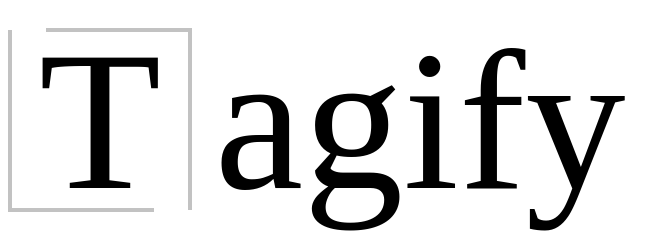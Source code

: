 <mxfile version="13.2.2" type="device"><diagram id="pcyNFov73hSVKJQcHpp5" name="Page-1"><mxGraphModel dx="922" dy="836" grid="1" gridSize="10" guides="1" tooltips="1" connect="1" arrows="1" fold="1" page="1" pageScale="1" pageWidth="827" pageHeight="1169" math="0" shadow="0" extFonts="Work Sans Light^https://fonts.googleapis.com/css?family=Work+Sans+Light"><root><mxCell id="0"/><mxCell id="1" parent="0"/><mxCell id="SlZWqzq_YFSizpPccxuL-1" value="T" style="text;html=1;strokeColor=none;fillColor=none;align=center;verticalAlign=middle;whiteSpace=wrap;rounded=0;fontFamily=Work Sans Light;FType=g;fontSize=100;horizontal=1;" vertex="1" parent="1"><mxGeometry x="270" y="430" width="100" height="100" as="geometry"/></mxCell><mxCell id="SlZWqzq_YFSizpPccxuL-2" value="agify" style="text;html=1;strokeColor=none;fillColor=none;align=center;verticalAlign=middle;whiteSpace=wrap;rounded=0;fontFamily=Work Sans Light;FType=g;fontSize=100;horizontal=1;" vertex="1" parent="1"><mxGeometry x="360" y="430" width="240" height="100" as="geometry"/></mxCell><mxCell id="SlZWqzq_YFSizpPccxuL-4" value="" style="shape=mxgraph.pid.fittings.coupling;html=1;pointerEvents=1;align=center;verticalLabelPosition=bottom;verticalAlign=top;dashed=0;fontFamily=Courier New;fontSize=100;strokeColor=#C2C2C2;fillColor=none;strokeWidth=2;" vertex="1" parent="1"><mxGeometry x="275" y="435" width="90" height="90" as="geometry"/></mxCell></root></mxGraphModel></diagram></mxfile>